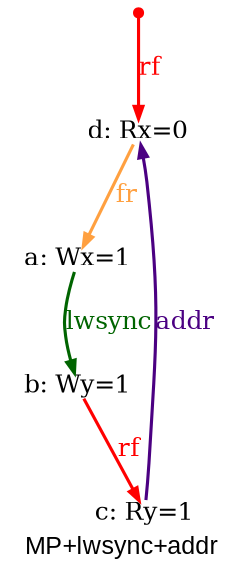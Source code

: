 digraph G {

fontname="Arial";

/* legend */
fontsize=12;
label="MP+lwsync+addr";


/* the unlocked events */
eiid0 [label="a: Wx=1", shape="none", fontsize=12, pos="1.000000,0.750000!", fixedsize="true", height="0.166667", width="0.666667"];
eiid1 [label="b: Wy=1", shape="none", fontsize=12, pos="1.000000,0.000000!", fixedsize="true", height="0.166667", width="0.666667"];
eiid2 [label="c: Ry=1", shape="none", fontsize=12, pos="2.000000,0.750000!", fixedsize="true", height="0.166667", width="0.666667"];
eiid3 [label="d: Rx=0", shape="none", fontsize=12, pos="2.000000,0.000000!", fixedsize="true", height="0.166667", width="0.666667"];

/* the intra_causality_data edges */


/* the intra_causality_control edges */

/* the poi edges */
/* the rfmap edges */
eiid1 -> eiid2 [label="rf", color="red", fontcolor="red", fontsize=12, penwidth="1.500000", arrowsize="0.600000"];
initeiid3 [shape=point, height=0.06, width=0.06, color="red", pos="1.400000,0.112500!"];
initeiid3 -> eiid3 [label="rf", color="red", fontcolor="red", fontsize=12, penwidth="1.500000", arrowsize="0.600000"];


/* The viewed-before edges */
eiid3 -> eiid0 [label="fr", color="#ffa040", fontcolor="#ffa040", fontsize=12, penwidth="1.500000", arrowsize="0.600000"];
eiid3 -> eiid2 [label="addr", color="indigo", fontcolor="indigo", fontsize=12, penwidth="1.500000", arrowsize="0.600000", dir="back"];
eiid0 -> eiid1 [label="lwsync", color="darkgreen", fontcolor="darkgreen", fontsize=12, penwidth="1.500000", arrowsize="0.600000"];
}
